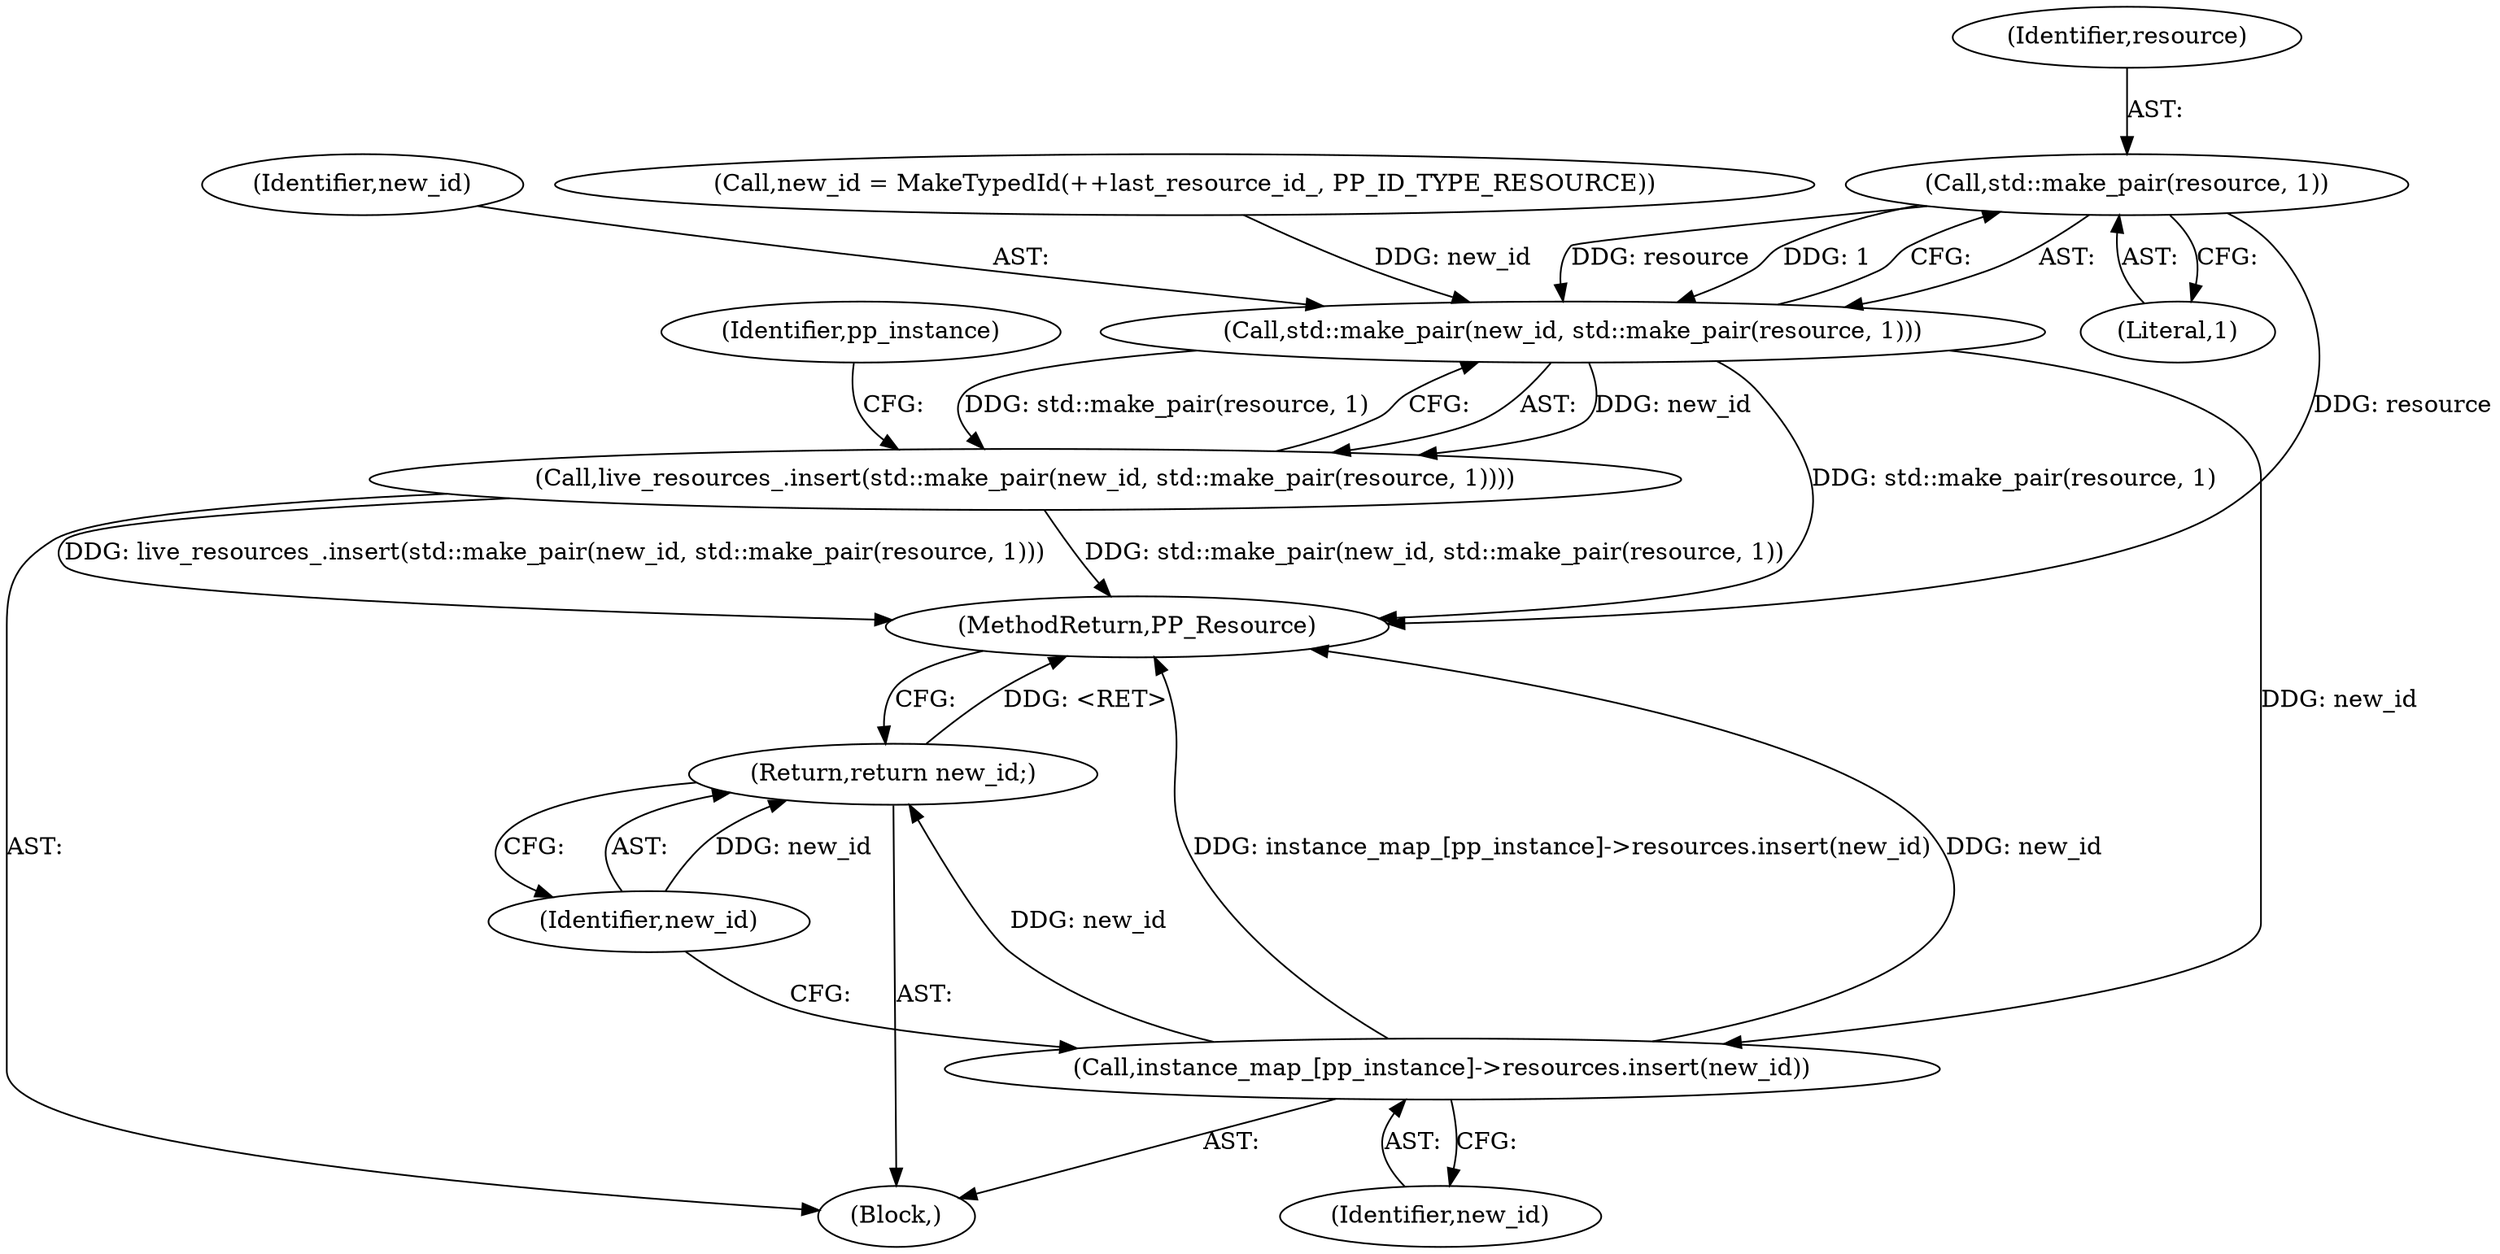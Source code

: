 digraph "1_Chrome_55ef04e135edaa9abfbf3647634b11ed57dc49e9_4@pointer" {
"1000115" [label="(Call,std::make_pair(resource, 1))"];
"1000113" [label="(Call,std::make_pair(new_id, std::make_pair(resource, 1)))"];
"1000112" [label="(Call,live_resources_.insert(std::make_pair(new_id, std::make_pair(resource, 1))))"];
"1000127" [label="(Call,instance_map_[pp_instance]->resources.insert(new_id))"];
"1000129" [label="(Return,return new_id;)"];
"1000102" [label="(Block,)"];
"1000113" [label="(Call,std::make_pair(new_id, std::make_pair(resource, 1)))"];
"1000116" [label="(Identifier,resource)"];
"1000130" [label="(Identifier,new_id)"];
"1000117" [label="(Literal,1)"];
"1000115" [label="(Call,std::make_pair(resource, 1))"];
"1000114" [label="(Identifier,new_id)"];
"1000128" [label="(Identifier,new_id)"];
"1000106" [label="(Call,new_id = MakeTypedId(++last_resource_id_, PP_ID_TYPE_RESOURCE))"];
"1000112" [label="(Call,live_resources_.insert(std::make_pair(new_id, std::make_pair(resource, 1))))"];
"1000120" [label="(Identifier,pp_instance)"];
"1000131" [label="(MethodReturn,PP_Resource)"];
"1000129" [label="(Return,return new_id;)"];
"1000127" [label="(Call,instance_map_[pp_instance]->resources.insert(new_id))"];
"1000115" -> "1000113"  [label="AST: "];
"1000115" -> "1000117"  [label="CFG: "];
"1000116" -> "1000115"  [label="AST: "];
"1000117" -> "1000115"  [label="AST: "];
"1000113" -> "1000115"  [label="CFG: "];
"1000115" -> "1000131"  [label="DDG: resource"];
"1000115" -> "1000113"  [label="DDG: resource"];
"1000115" -> "1000113"  [label="DDG: 1"];
"1000113" -> "1000112"  [label="AST: "];
"1000114" -> "1000113"  [label="AST: "];
"1000112" -> "1000113"  [label="CFG: "];
"1000113" -> "1000131"  [label="DDG: std::make_pair(resource, 1)"];
"1000113" -> "1000112"  [label="DDG: new_id"];
"1000113" -> "1000112"  [label="DDG: std::make_pair(resource, 1)"];
"1000106" -> "1000113"  [label="DDG: new_id"];
"1000113" -> "1000127"  [label="DDG: new_id"];
"1000112" -> "1000102"  [label="AST: "];
"1000120" -> "1000112"  [label="CFG: "];
"1000112" -> "1000131"  [label="DDG: live_resources_.insert(std::make_pair(new_id, std::make_pair(resource, 1)))"];
"1000112" -> "1000131"  [label="DDG: std::make_pair(new_id, std::make_pair(resource, 1))"];
"1000127" -> "1000102"  [label="AST: "];
"1000127" -> "1000128"  [label="CFG: "];
"1000128" -> "1000127"  [label="AST: "];
"1000130" -> "1000127"  [label="CFG: "];
"1000127" -> "1000131"  [label="DDG: instance_map_[pp_instance]->resources.insert(new_id)"];
"1000127" -> "1000131"  [label="DDG: new_id"];
"1000127" -> "1000129"  [label="DDG: new_id"];
"1000129" -> "1000102"  [label="AST: "];
"1000129" -> "1000130"  [label="CFG: "];
"1000130" -> "1000129"  [label="AST: "];
"1000131" -> "1000129"  [label="CFG: "];
"1000129" -> "1000131"  [label="DDG: <RET>"];
"1000130" -> "1000129"  [label="DDG: new_id"];
}
